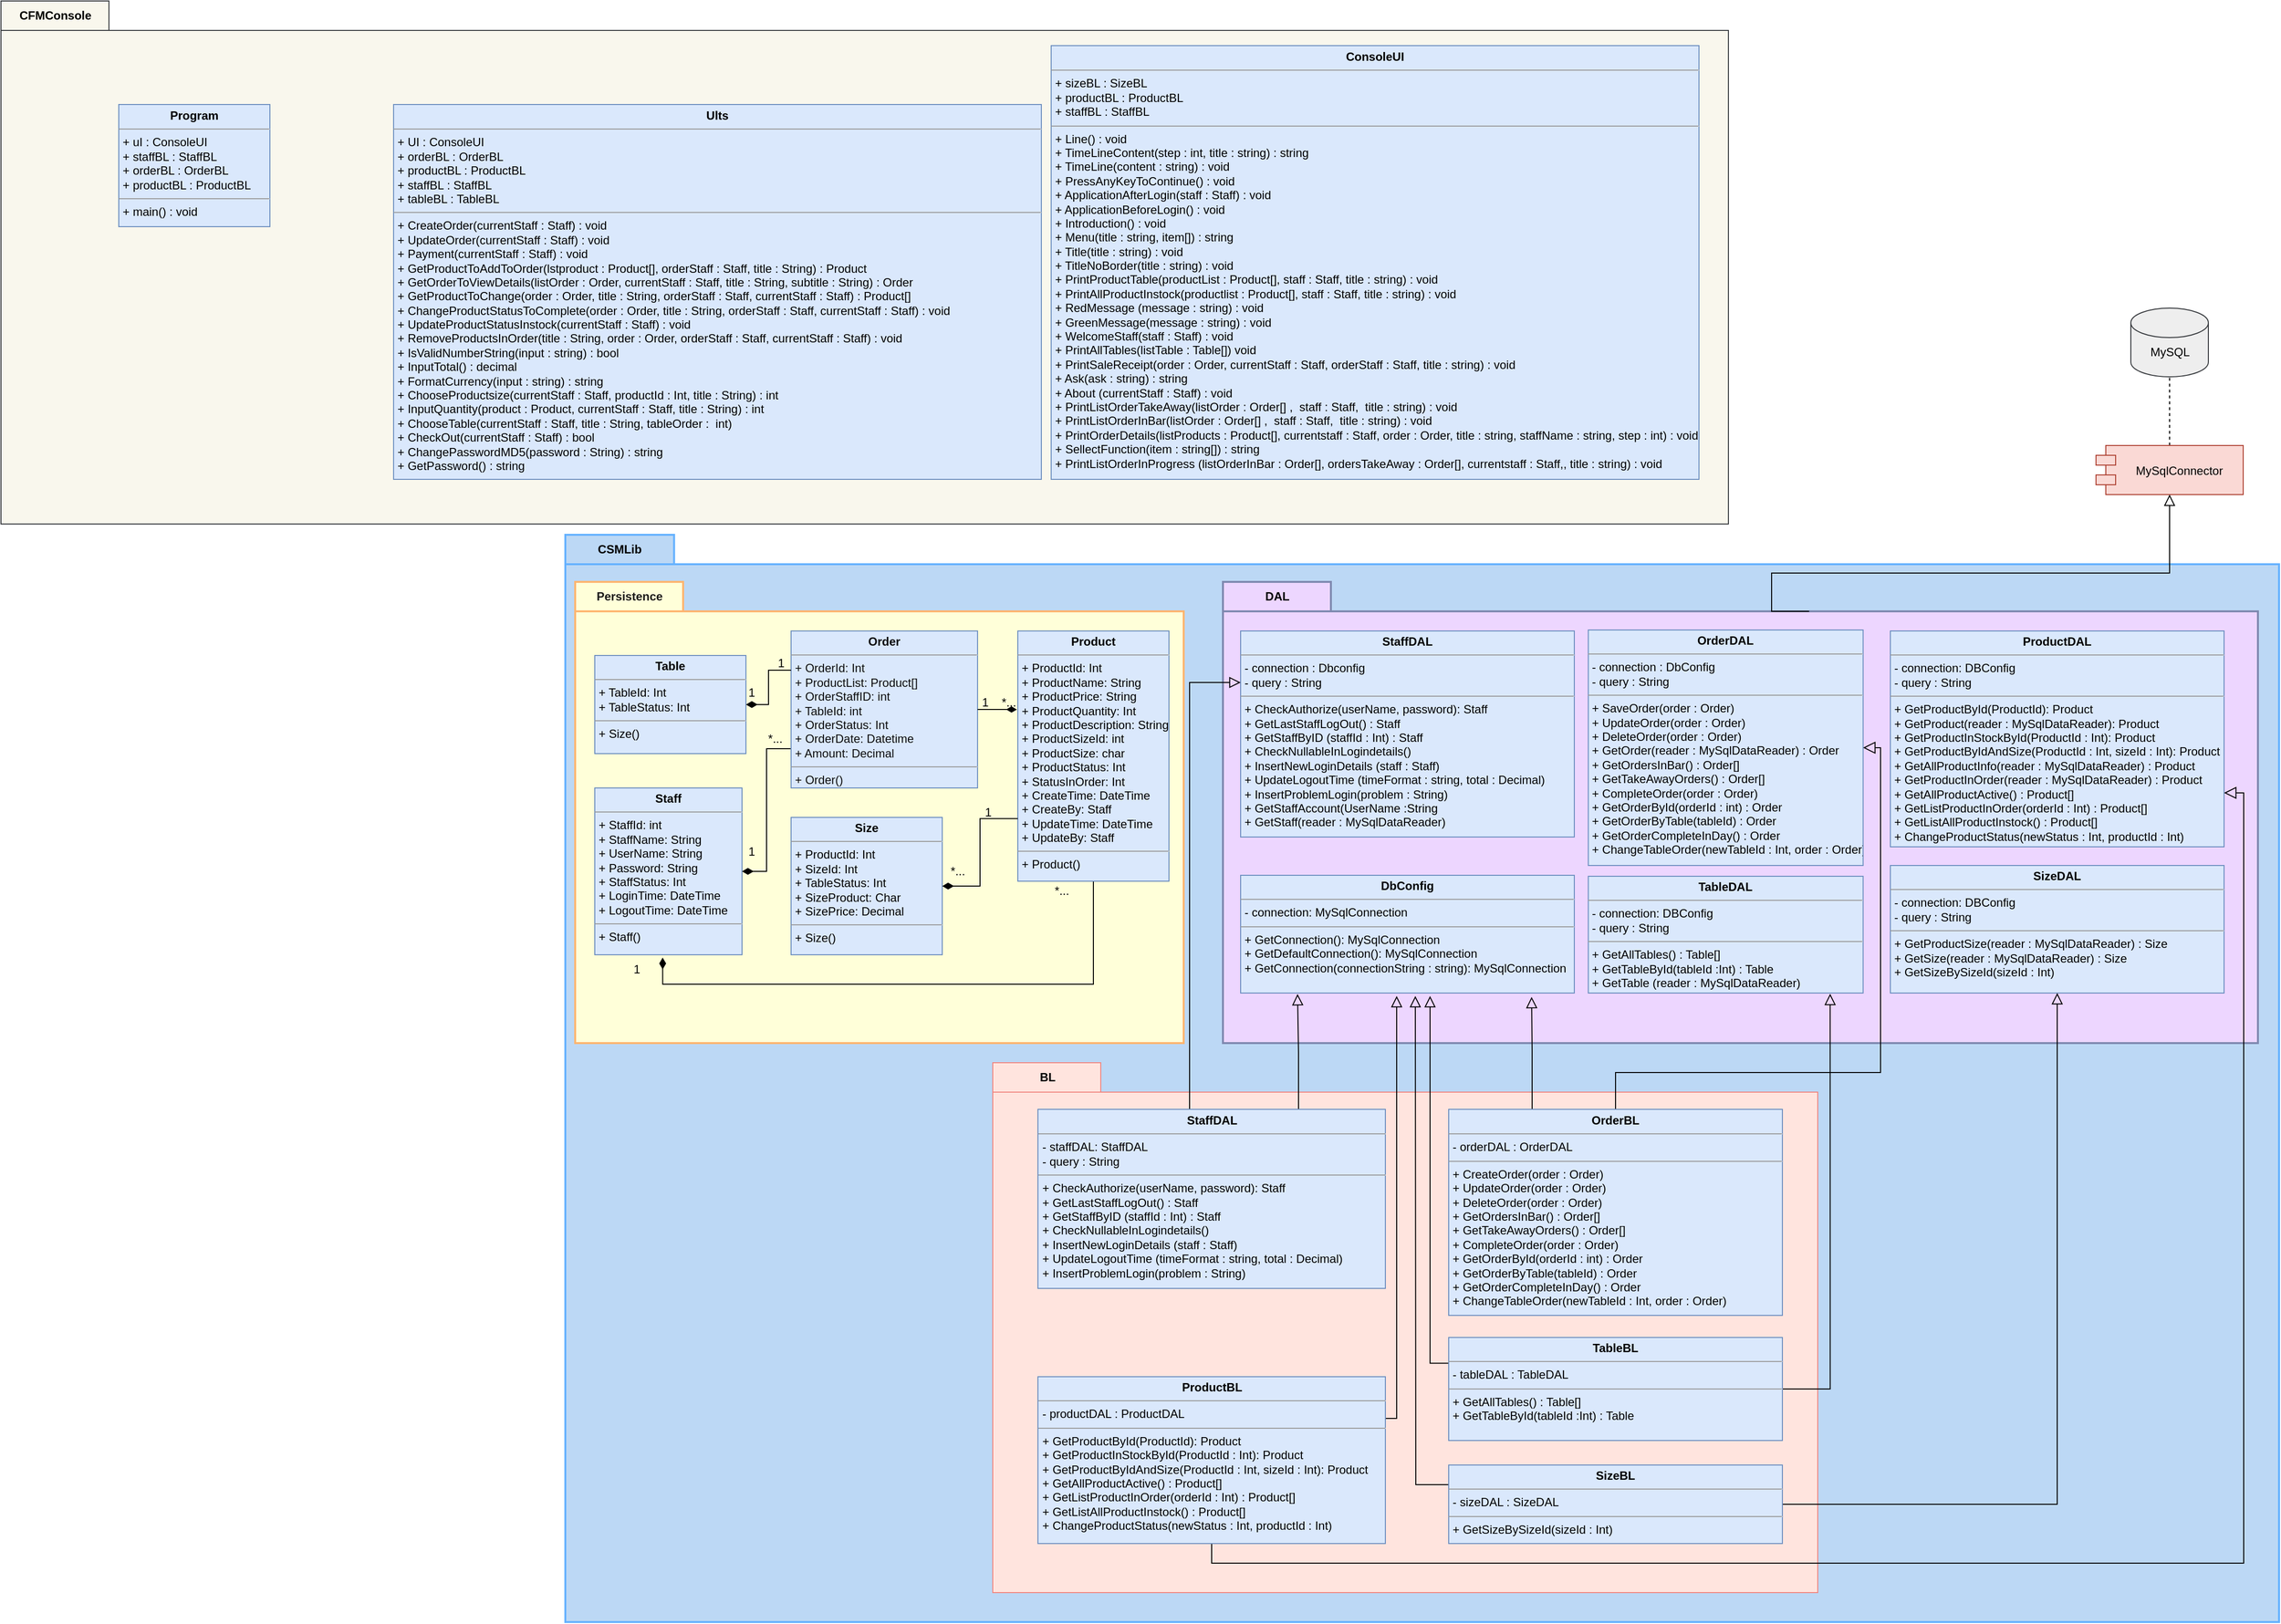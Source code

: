 <mxfile version="21.2.8" type="device">
  <diagram id="ssUUaxzEcrllIjIMbvva" name="Class Diagram">
    <mxGraphModel dx="2836" dy="909" grid="1" gridSize="10" guides="1" tooltips="1" connect="1" arrows="1" fold="1" page="1" pageScale="1" pageWidth="1169" pageHeight="827" math="0" shadow="0">
      <root>
        <mxCell id="0" />
        <mxCell id="1" parent="0" />
        <mxCell id="egkqMNy7m-KPahkOpKZH-75" style="edgeStyle=none;rounded=0;orthogonalLoop=1;jettySize=auto;html=1;entryX=0.5;entryY=0;entryDx=0;entryDy=0;entryPerimeter=0;dashed=1;endArrow=classic;endFill=1;" parent="1" source="egkqMNy7m-KPahkOpKZH-30" target="egkqMNy7m-KPahkOpKZH-49" edge="1">
          <mxGeometry relative="1" as="geometry" />
        </mxCell>
        <mxCell id="egkqMNy7m-KPahkOpKZH-30" value="MySqlConnector" style="shape=module;align=left;spacingLeft=20;align=center;verticalAlign=middle;fillColor=#fad9d5;strokeColor=#ae4132;fontColor=#000000;" parent="1" vertex="1">
          <mxGeometry x="2144.5" y="1280" width="150" height="50" as="geometry" />
        </mxCell>
        <mxCell id="egkqMNy7m-KPahkOpKZH-52" value="" style="group" parent="1" vertex="1" connectable="0">
          <mxGeometry x="2180" y="1140" width="79" height="70" as="geometry" />
        </mxCell>
        <mxCell id="egkqMNy7m-KPahkOpKZH-49" value="" style="shape=cylinder3;whiteSpace=wrap;html=1;boundedLbl=1;backgroundOutline=1;size=15;fillColor=#eeeeee;strokeColor=#36393d;" parent="egkqMNy7m-KPahkOpKZH-52" vertex="1">
          <mxGeometry width="79" height="70" as="geometry" />
        </mxCell>
        <mxCell id="egkqMNy7m-KPahkOpKZH-51" value="&lt;font color=&quot;#000000&quot;&gt;MySQL&lt;/font&gt;" style="text;html=1;strokeColor=none;fillColor=none;align=center;verticalAlign=middle;whiteSpace=wrap;rounded=0;" parent="egkqMNy7m-KPahkOpKZH-52" vertex="1">
          <mxGeometry x="9.5" y="30" width="60" height="30" as="geometry" />
        </mxCell>
        <mxCell id="Y15KBYualhM6AdpMUvsq-38" value="&lt;font color=&quot;#000000&quot;&gt;CFMConsole&lt;/font&gt;" style="shape=folder;fontStyle=1;tabWidth=110;tabHeight=30;tabPosition=left;html=1;boundedLbl=1;labelInHeader=1;container=1;collapsible=0;recursiveResize=0;fillColor=#f9f7ed;strokeColor=#36393d;" vertex="1" parent="1">
          <mxGeometry x="10" y="827" width="1760" height="533" as="geometry" />
        </mxCell>
        <mxCell id="Y15KBYualhM6AdpMUvsq-42" value="&lt;p style=&quot;margin:0px;margin-top:4px;text-align:center;&quot;&gt;&lt;b&gt;ConsoleUI&lt;/b&gt;&lt;/p&gt;&lt;hr size=&quot;1&quot;&gt;&lt;p style=&quot;margin:0px;margin-left:4px;&quot;&gt;&lt;font color=&quot;#000000&quot;&gt;+ sizeBL : SizeBL&lt;/font&gt;&lt;/p&gt;&lt;p style=&quot;margin:0px;margin-left:4px;&quot;&gt;&lt;font color=&quot;#000000&quot;&gt;+ productBL : ProductBL&lt;/font&gt;&lt;/p&gt;&lt;p style=&quot;margin:0px;margin-left:4px;&quot;&gt;&lt;font color=&quot;#000000&quot;&gt;+ staffBL : StaffBL&lt;/font&gt;&lt;/p&gt;&lt;hr size=&quot;1&quot;&gt;&lt;p style=&quot;margin:0px;margin-left:4px;&quot;&gt;&lt;font color=&quot;#000000&quot;&gt;+ Line() : void&lt;/font&gt;&lt;/p&gt;&lt;p style=&quot;margin:0px;margin-left:4px;&quot;&gt;&lt;font color=&quot;#000000&quot;&gt;+ TimeLineContent(step : int, title : string) : string&lt;/font&gt;&lt;/p&gt;&lt;p style=&quot;margin:0px;margin-left:4px;&quot;&gt;&lt;font color=&quot;#000000&quot;&gt;+ TimeLine(content : string) : void&lt;/font&gt;&lt;/p&gt;&lt;p style=&quot;margin:0px;margin-left:4px;&quot;&gt;&lt;font color=&quot;#000000&quot;&gt;+ PressAnyKeyToContinue() : void&lt;/font&gt;&lt;/p&gt;&lt;p style=&quot;margin:0px;margin-left:4px;&quot;&gt;&lt;font color=&quot;#000000&quot;&gt;+ ApplicationAfterLogin(staff : Staff) : void&lt;/font&gt;&lt;/p&gt;&lt;p style=&quot;margin:0px;margin-left:4px;&quot;&gt;&lt;font color=&quot;#000000&quot;&gt;+ ApplicationBeforeLogin() : void&lt;/font&gt;&lt;/p&gt;&lt;p style=&quot;margin:0px;margin-left:4px;&quot;&gt;&lt;font color=&quot;#000000&quot;&gt;+ Introduction() : void&lt;/font&gt;&lt;/p&gt;&lt;p style=&quot;margin:0px;margin-left:4px;&quot;&gt;&lt;font color=&quot;#000000&quot;&gt;+ Menu(title : string, item[]) : string&lt;/font&gt;&lt;/p&gt;&lt;p style=&quot;margin:0px;margin-left:4px;&quot;&gt;&lt;font color=&quot;#000000&quot;&gt;+ Title(title : string) : void&lt;/font&gt;&lt;/p&gt;&lt;p style=&quot;margin:0px;margin-left:4px;&quot;&gt;&lt;font color=&quot;#000000&quot;&gt;+ TitleNoBorder(title : string) : void&lt;/font&gt;&lt;/p&gt;&lt;p style=&quot;margin:0px;margin-left:4px;&quot;&gt;&lt;font color=&quot;#000000&quot;&gt;+ PrintProductTable(productList : Product[], staff : Staff, title : string) : void&lt;/font&gt;&lt;/p&gt;&lt;p style=&quot;margin:0px;margin-left:4px;&quot;&gt;&lt;font color=&quot;#000000&quot;&gt;+ PrintAllProductInstock(productlist : Product[], staff : Staff, title : string) : void&lt;/font&gt;&lt;/p&gt;&lt;p style=&quot;margin:0px;margin-left:4px;&quot;&gt;&lt;font color=&quot;#000000&quot;&gt;+ RedMessage (message : string) : void&lt;/font&gt;&lt;/p&gt;&lt;p style=&quot;margin:0px;margin-left:4px;&quot;&gt;&lt;font color=&quot;#000000&quot;&gt;+ GreenMessage(message : string) : void&lt;/font&gt;&lt;/p&gt;&lt;p style=&quot;margin:0px;margin-left:4px;&quot;&gt;&lt;font color=&quot;#000000&quot;&gt;+ WelcomeStaff(staff : Staff) : void&lt;/font&gt;&lt;/p&gt;&lt;p style=&quot;margin:0px;margin-left:4px;&quot;&gt;+ PrintAllTables(listTable : Table[]) void&amp;nbsp;&lt;/p&gt;&lt;p style=&quot;margin:0px;margin-left:4px;&quot;&gt;+ PrintSaleReceipt(order : Order, currentStaff : Staff, orderStaff : Staff, title : string) : void&lt;/p&gt;&lt;p style=&quot;margin:0px;margin-left:4px;&quot;&gt;+ Ask(ask : string) : string&lt;/p&gt;&lt;p style=&quot;margin:0px;margin-left:4px;&quot;&gt;+ About (currentStaff : Staff) : void&lt;/p&gt;&lt;p style=&quot;margin:0px;margin-left:4px;&quot;&gt;+ PrintListOrderTakeAway(listOrder : Order[] ,&amp;nbsp; staff : Staff,&amp;nbsp; title : string) : void&lt;/p&gt;&lt;p style=&quot;margin:0px;margin-left:4px;&quot;&gt;+ PrintListOrderInBar(listOrder : Order[] ,&amp;nbsp; staff : Staff,&amp;nbsp; title : string) : void&lt;/p&gt;&lt;p style=&quot;margin:0px;margin-left:4px;&quot;&gt;+ PrintOrderDetails(listProducts : Product[], currentstaff : Staff, order : Order, title : string, staffName : string, step : int) : void&lt;/p&gt;&lt;p style=&quot;margin:0px;margin-left:4px;&quot;&gt;+ SellectFunction(item : string[]) : string&lt;/p&gt;&lt;p style=&quot;margin:0px;margin-left:4px;&quot;&gt;+ PrintListOrderInProgress (listOrderInBar : Order[], ordersTakeAway : Order[], currentstaff : Staff,, title : string) : void&lt;/p&gt;" style="verticalAlign=top;align=left;overflow=fill;fontSize=12;fontFamily=Helvetica;html=1;fillColor=#dae8fc;strokeColor=#6c8ebf;container=0;" vertex="1" parent="Y15KBYualhM6AdpMUvsq-38">
          <mxGeometry x="1070" y="45.5" width="660" height="442" as="geometry" />
        </mxCell>
        <mxCell id="Y15KBYualhM6AdpMUvsq-43" value="&lt;p style=&quot;margin:0px;margin-top:4px;text-align:center;&quot;&gt;&lt;b&gt;Ults&lt;/b&gt;&lt;/p&gt;&lt;hr size=&quot;1&quot;&gt;&lt;p style=&quot;margin:0px;margin-left:4px;&quot;&gt;&lt;font color=&quot;#000000&quot;&gt;+ UI : ConsoleUI&lt;/font&gt;&lt;/p&gt;&lt;p style=&quot;margin:0px;margin-left:4px;&quot;&gt;&lt;font color=&quot;#000000&quot;&gt;+ orderBL : OrderBL&lt;/font&gt;&lt;/p&gt;&lt;p style=&quot;margin:0px;margin-left:4px;&quot;&gt;&lt;font color=&quot;#000000&quot;&gt;+ productBL : ProductBL&lt;/font&gt;&lt;/p&gt;&lt;p style=&quot;margin:0px;margin-left:4px;&quot;&gt;&lt;font color=&quot;#000000&quot;&gt;+ staffBL : StaffBL&lt;/font&gt;&lt;/p&gt;&lt;p style=&quot;margin:0px;margin-left:4px;&quot;&gt;&lt;font color=&quot;#000000&quot;&gt;+ tableBL : TableBL&lt;/font&gt;&lt;/p&gt;&lt;hr size=&quot;1&quot;&gt;&lt;p style=&quot;margin:0px;margin-left:4px;&quot;&gt;+ CreateOrder(currentStaff : Staff) : void&lt;/p&gt;&lt;p style=&quot;margin:0px;margin-left:4px;&quot;&gt;+ UpdateOrder(currentStaff : Staff) : void&lt;/p&gt;&lt;p style=&quot;margin:0px;margin-left:4px;&quot;&gt;+ Payment(currentStaff : Staff) : void&lt;/p&gt;&lt;p style=&quot;margin:0px;margin-left:4px;&quot;&gt;+ GetProductToAddToOrder(lstproduct : Product[], orderStaff : Staff, title : String) : Product&lt;/p&gt;&lt;p style=&quot;margin:0px;margin-left:4px;&quot;&gt;+ GetOrderToViewDetails(listOrder : Order, currentStaff : Staff, title : String, subtitle : String) : Order&lt;/p&gt;&lt;p style=&quot;margin:0px;margin-left:4px;&quot;&gt;+ GetProductToChange(order : Order, title : String, orderStaff : Staff, currentStaff : Staff) : Product[]&lt;/p&gt;&lt;p style=&quot;margin:0px;margin-left:4px;&quot;&gt;+ ChangeProductStatusToComplete(order : Order, title : String, orderStaff : Staff, currentStaff : Staff) : void&lt;/p&gt;&lt;p style=&quot;margin:0px;margin-left:4px;&quot;&gt;+ UpdateProductStatusInstock(currentStaff : Staff) : void&lt;/p&gt;&lt;p style=&quot;margin:0px;margin-left:4px;&quot;&gt;+ RemoveProductsInOrder(title : String, order : Order, orderStaff : Staff, currentStaff : Staff) : void&lt;/p&gt;&lt;p style=&quot;margin:0px;margin-left:4px;&quot;&gt;+ IsValidNumberString(input : string) : bool&lt;/p&gt;&lt;p style=&quot;margin:0px;margin-left:4px;&quot;&gt;+ InputTotal() : decimal&lt;/p&gt;&lt;p style=&quot;margin:0px;margin-left:4px;&quot;&gt;+ FormatCurrency(input : string) : string&lt;/p&gt;&lt;p style=&quot;margin:0px;margin-left:4px;&quot;&gt;+ ChooseProductsize(currentStaff : Staff, productId : Int, title : String) : int&lt;/p&gt;&lt;p style=&quot;margin:0px;margin-left:4px;&quot;&gt;+ InputQuantity(product : Product, currentStaff : Staff, title : String) : int&lt;/p&gt;&lt;p style=&quot;margin:0px;margin-left:4px;&quot;&gt;+ ChooseTable(currentStaff : Staff, title : String, tableOrder :&amp;nbsp; int)&lt;/p&gt;&lt;p style=&quot;margin:0px;margin-left:4px;&quot;&gt;+ CheckOut(currentStaff : Staff) : bool&lt;/p&gt;&lt;p style=&quot;margin:0px;margin-left:4px;&quot;&gt;+ ChangePasswordMD5(password : String) : string&lt;/p&gt;&lt;p style=&quot;margin:0px;margin-left:4px;&quot;&gt;+ GetPassword() : string&lt;/p&gt;&lt;div&gt;&lt;br&gt;&lt;/div&gt;" style="verticalAlign=top;align=left;overflow=fill;fontSize=12;fontFamily=Helvetica;html=1;fillColor=#dae8fc;strokeColor=#6c8ebf;container=0;" vertex="1" parent="Y15KBYualhM6AdpMUvsq-38">
          <mxGeometry x="400" y="105.5" width="660" height="382" as="geometry" />
        </mxCell>
        <mxCell id="Y15KBYualhM6AdpMUvsq-91" value="&lt;p style=&quot;margin:0px;margin-top:4px;text-align:center;&quot;&gt;&lt;b&gt;Program&lt;/b&gt;&lt;/p&gt;&lt;hr size=&quot;1&quot;&gt;&lt;p style=&quot;margin:0px;margin-left:4px;&quot;&gt;&lt;font color=&quot;#000000&quot;&gt;+ uI : ConsoleUI&lt;/font&gt;&lt;/p&gt;&lt;p style=&quot;margin:0px;margin-left:4px;&quot;&gt;&lt;font color=&quot;#000000&quot;&gt;+ staffBL : StaffBL&lt;/font&gt;&lt;/p&gt;&lt;p style=&quot;margin:0px;margin-left:4px;&quot;&gt;&lt;font color=&quot;#000000&quot;&gt;+ orderBL : OrderBL&lt;/font&gt;&lt;/p&gt;&lt;p style=&quot;margin:0px;margin-left:4px;&quot;&gt;&lt;font color=&quot;#000000&quot;&gt;+ productBL : ProductBL&lt;/font&gt;&lt;/p&gt;&lt;hr size=&quot;1&quot;&gt;&lt;p style=&quot;margin:0px;margin-left:4px;&quot;&gt;&lt;font color=&quot;#000000&quot;&gt;+ main() : void&lt;/font&gt;&lt;/p&gt;" style="verticalAlign=top;align=left;overflow=fill;fontSize=12;fontFamily=Helvetica;html=1;fillColor=#dae8fc;strokeColor=#6c8ebf;container=0;" vertex="1" parent="Y15KBYualhM6AdpMUvsq-38">
          <mxGeometry x="120" y="105.5" width="154" height="124.5" as="geometry" />
        </mxCell>
        <mxCell id="Y15KBYualhM6AdpMUvsq-44" value="" style="group" vertex="1" connectable="0" parent="1">
          <mxGeometry x="585" y="1371" width="1746" height="1108" as="geometry" />
        </mxCell>
        <mxCell id="5MIo5IohsxzSEOuP6_mu-1" value="&lt;font color=&quot;#000000&quot;&gt;CSMLib&lt;br&gt;&lt;/font&gt;" style="shape=folder;fontStyle=1;tabWidth=110;tabHeight=30;tabPosition=left;html=1;boundedLbl=1;labelInHeader=1;container=0;collapsible=0;recursiveResize=0;fillColor=#BCD8F5;fontColor=#ffffff;strokeColor=#66B2FF;strokeWidth=2;" parent="Y15KBYualhM6AdpMUvsq-44" vertex="1">
          <mxGeometry width="1746" height="1108" as="geometry" />
        </mxCell>
        <mxCell id="5MIo5IohsxzSEOuP6_mu-2" value="&lt;font color=&quot;#1d1b1b&quot;&gt;Persistence&lt;/font&gt;" style="shape=folder;fontStyle=1;tabWidth=110;tabHeight=30;tabPosition=left;html=1;boundedLbl=1;labelInHeader=1;container=0;collapsible=0;recursiveResize=0;fillColor=#FFFFD9;strokeColor=#FFB570;strokeWidth=2;" parent="Y15KBYualhM6AdpMUvsq-44" vertex="1">
          <mxGeometry x="10" y="48" width="620" height="470" as="geometry" />
        </mxCell>
        <mxCell id="5MIo5IohsxzSEOuP6_mu-8" value="&lt;font color=&quot;#000000&quot;&gt;DAL&lt;/font&gt;" style="shape=folder;fontStyle=1;tabWidth=110;tabHeight=30;tabPosition=left;html=1;boundedLbl=1;labelInHeader=1;container=0;collapsible=0;recursiveResize=0;fillColor=#EDD6FF;strokeColor=#7F89B0;strokeWidth=2;" parent="Y15KBYualhM6AdpMUvsq-44" vertex="1">
          <mxGeometry x="670" y="48" width="1054.5" height="470" as="geometry" />
        </mxCell>
        <mxCell id="5MIo5IohsxzSEOuP6_mu-13" value="&lt;font color=&quot;#000000&quot;&gt;BL&lt;/font&gt;" style="shape=folder;fontStyle=1;tabWidth=110;tabHeight=30;tabPosition=left;html=1;boundedLbl=1;labelInHeader=1;container=0;collapsible=0;recursiveResize=0;fillColor=#FFE4DE;strokeColor=#F0857F;" parent="Y15KBYualhM6AdpMUvsq-44" vertex="1">
          <mxGeometry x="435.5" y="538" width="840.5" height="540" as="geometry" />
        </mxCell>
        <mxCell id="5MIo5IohsxzSEOuP6_mu-3" value="&lt;p style=&quot;margin:0px;margin-top:4px;text-align:center;&quot;&gt;&lt;b&gt;&lt;font color=&quot;#000000&quot;&gt;Staff&lt;/font&gt;&lt;/b&gt;&lt;/p&gt;&lt;hr size=&quot;1&quot;&gt;&lt;p style=&quot;margin:0px;margin-left:4px;&quot;&gt;&lt;font color=&quot;#000000&quot;&gt;+ StaffId: int&lt;/font&gt;&lt;/p&gt;&lt;p style=&quot;margin:0px;margin-left:4px;&quot;&gt;&lt;font color=&quot;#000000&quot;&gt;+ StaffName: String&lt;/font&gt;&lt;/p&gt;&lt;p style=&quot;margin:0px;margin-left:4px;&quot;&gt;&lt;font color=&quot;#000000&quot;&gt;+ UserName: String&lt;/font&gt;&lt;/p&gt;&lt;p style=&quot;margin:0px;margin-left:4px;&quot;&gt;&lt;font color=&quot;#000000&quot;&gt;+ Password: String&lt;/font&gt;&lt;/p&gt;&lt;p style=&quot;margin:0px;margin-left:4px;&quot;&gt;&lt;font color=&quot;#000000&quot;&gt;+ StaffStatus: Int&lt;/font&gt;&lt;/p&gt;&lt;p style=&quot;margin:0px;margin-left:4px;&quot;&gt;&lt;font color=&quot;#000000&quot;&gt;+ LoginTime: DateTime&lt;/font&gt;&lt;/p&gt;&lt;p style=&quot;margin:0px;margin-left:4px;&quot;&gt;&lt;font color=&quot;#000000&quot;&gt;+ LogoutTime: DateTime&lt;/font&gt;&lt;/p&gt;&lt;hr size=&quot;1&quot;&gt;&lt;p style=&quot;margin:0px;margin-left:4px;&quot;&gt;&lt;font color=&quot;#000000&quot;&gt;+ Staff()&lt;/font&gt;&lt;/p&gt;" style="verticalAlign=top;align=left;overflow=fill;fontSize=12;fontFamily=Helvetica;html=1;fillColor=#dae8fc;strokeColor=#6c8ebf;container=0;" parent="Y15KBYualhM6AdpMUvsq-44" vertex="1">
          <mxGeometry x="30" y="258" width="150" height="170" as="geometry" />
        </mxCell>
        <mxCell id="Y15KBYualhM6AdpMUvsq-1" style="edgeStyle=orthogonalEdgeStyle;rounded=0;orthogonalLoop=1;jettySize=auto;html=1;exitX=0.5;exitY=1;exitDx=0;exitDy=0;entryX=0.461;entryY=1.017;entryDx=0;entryDy=0;entryPerimeter=0;endArrow=diamondThin;endFill=1;endSize=9;" edge="1" parent="Y15KBYualhM6AdpMUvsq-44" source="5MIo5IohsxzSEOuP6_mu-4" target="5MIo5IohsxzSEOuP6_mu-3">
          <mxGeometry relative="1" as="geometry">
            <Array as="points">
              <mxPoint x="520" y="458" />
              <mxPoint x="62" y="458" />
            </Array>
          </mxGeometry>
        </mxCell>
        <mxCell id="5MIo5IohsxzSEOuP6_mu-4" value="&lt;p style=&quot;margin:0px;margin-top:4px;text-align:center;&quot;&gt;&lt;b&gt;&lt;font color=&quot;#000000&quot;&gt;Product&lt;/font&gt;&lt;/b&gt;&lt;/p&gt;&lt;hr size=&quot;1&quot;&gt;&lt;p style=&quot;margin:0px;margin-left:4px;&quot;&gt;&lt;font color=&quot;#000000&quot;&gt;+ ProductId: Int&lt;/font&gt;&lt;/p&gt;&lt;p style=&quot;margin:0px;margin-left:4px;&quot;&gt;&lt;font color=&quot;#000000&quot;&gt;+ ProductName: String&lt;/font&gt;&lt;/p&gt;&lt;p style=&quot;margin:0px;margin-left:4px;&quot;&gt;&lt;font color=&quot;#000000&quot;&gt;+ ProductPrice: String&lt;/font&gt;&lt;/p&gt;&lt;p style=&quot;margin:0px;margin-left:4px;&quot;&gt;&lt;font color=&quot;#000000&quot;&gt;+ ProductQuantity: Int&lt;/font&gt;&lt;/p&gt;&lt;p style=&quot;margin:0px;margin-left:4px;&quot;&gt;&lt;font color=&quot;#000000&quot;&gt;+ ProductDescription: String&lt;/font&gt;&lt;/p&gt;&lt;p style=&quot;margin:0px;margin-left:4px;&quot;&gt;&lt;font color=&quot;#000000&quot;&gt;+ ProductSizeId: int&lt;/font&gt;&lt;/p&gt;&lt;p style=&quot;margin:0px;margin-left:4px;&quot;&gt;&lt;font color=&quot;#000000&quot;&gt;+ ProductSize: char&lt;/font&gt;&lt;/p&gt;&lt;p style=&quot;margin:0px;margin-left:4px;&quot;&gt;&lt;font color=&quot;#000000&quot;&gt;+ ProductStatus: Int&lt;/font&gt;&lt;/p&gt;&lt;p style=&quot;margin:0px;margin-left:4px;&quot;&gt;&lt;font color=&quot;#000000&quot;&gt;+ StatusInOrder: Int&lt;/font&gt;&lt;/p&gt;&lt;p style=&quot;margin:0px;margin-left:4px;&quot;&gt;&lt;font color=&quot;#000000&quot;&gt;+ CreateTime: DateTime&lt;/font&gt;&lt;/p&gt;&lt;p style=&quot;margin:0px;margin-left:4px;&quot;&gt;&lt;font color=&quot;#000000&quot;&gt;+ CreateBy: Staff&lt;/font&gt;&lt;/p&gt;&lt;p style=&quot;margin:0px;margin-left:4px;&quot;&gt;&lt;font color=&quot;#000000&quot;&gt;+ UpdateTime: DateTime&lt;/font&gt;&lt;/p&gt;&lt;p style=&quot;margin:0px;margin-left:4px;&quot;&gt;+ UpdateBy: Staff&lt;/p&gt;&lt;hr size=&quot;1&quot;&gt;&lt;p style=&quot;margin:0px;margin-left:4px;&quot;&gt;&lt;font color=&quot;#000000&quot;&gt;+ Product()&amp;nbsp;&lt;/font&gt;&lt;/p&gt;" style="verticalAlign=top;align=left;overflow=fill;fontSize=12;fontFamily=Helvetica;html=1;fillColor=#dae8fc;strokeColor=#6c8ebf;container=0;" parent="Y15KBYualhM6AdpMUvsq-44" vertex="1">
          <mxGeometry x="461" y="98" width="154" height="255" as="geometry" />
        </mxCell>
        <mxCell id="5MIo5IohsxzSEOuP6_mu-20" style="rounded=0;orthogonalLoop=1;jettySize=auto;html=1;exitX=0;exitY=0.75;exitDx=0;exitDy=0;entryX=1;entryY=0.5;entryDx=0;entryDy=0;endArrow=diamondThin;endFill=1;edgeStyle=orthogonalEdgeStyle;endSize=9;" parent="Y15KBYualhM6AdpMUvsq-44" source="5MIo5IohsxzSEOuP6_mu-5" target="5MIo5IohsxzSEOuP6_mu-3" edge="1">
          <mxGeometry relative="1" as="geometry" />
        </mxCell>
        <mxCell id="5MIo5IohsxzSEOuP6_mu-5" value="&lt;p style=&quot;margin:0px;margin-top:4px;text-align:center;&quot;&gt;&lt;b&gt;&lt;font color=&quot;#0d0d0d&quot;&gt;Order&lt;/font&gt;&lt;/b&gt;&lt;/p&gt;&lt;hr size=&quot;1&quot;&gt;&lt;p style=&quot;margin:0px;margin-left:4px;&quot;&gt;&lt;font color=&quot;#0d0d0d&quot;&gt;+ OrderId: Int&amp;nbsp;&lt;/font&gt;&lt;/p&gt;&lt;p style=&quot;margin:0px;margin-left:4px;&quot;&gt;&lt;font color=&quot;#0d0d0d&quot;&gt;+ ProductList: Product[]&lt;/font&gt;&lt;/p&gt;&lt;p style=&quot;margin:0px;margin-left:4px;&quot;&gt;&lt;font color=&quot;#0d0d0d&quot;&gt;+ OrderStaffID: int&lt;/font&gt;&lt;/p&gt;&lt;p style=&quot;margin:0px;margin-left:4px;&quot;&gt;&lt;font color=&quot;#0d0d0d&quot;&gt;+ TableId: int&lt;/font&gt;&lt;/p&gt;&lt;p style=&quot;margin:0px;margin-left:4px;&quot;&gt;&lt;font color=&quot;#0d0d0d&quot;&gt;+ OrderStatus: Int&lt;/font&gt;&lt;/p&gt;&lt;p style=&quot;margin:0px;margin-left:4px;&quot;&gt;&lt;font color=&quot;#0d0d0d&quot;&gt;+ OrderDate: Datetime&lt;/font&gt;&lt;/p&gt;&lt;p style=&quot;margin:0px;margin-left:4px;&quot;&gt;&lt;font color=&quot;#0d0d0d&quot;&gt;+ Amount: Decimal&lt;/font&gt;&lt;/p&gt;&lt;hr size=&quot;1&quot;&gt;&lt;p style=&quot;margin:0px;margin-left:4px;&quot;&gt;&lt;span style=&quot;background-color: initial;&quot;&gt;&lt;font color=&quot;#0d0d0d&quot;&gt;+ Order()&lt;/font&gt;&lt;/span&gt;&lt;br&gt;&lt;/p&gt;" style="verticalAlign=top;align=left;overflow=fill;fontSize=12;fontFamily=Helvetica;html=1;fillColor=#dae8fc;strokeColor=#6c8ebf;container=0;" parent="Y15KBYualhM6AdpMUvsq-44" vertex="1">
          <mxGeometry x="230" y="98" width="190" height="160" as="geometry" />
        </mxCell>
        <mxCell id="5MIo5IohsxzSEOuP6_mu-6" value="" style="endArrow=none;startArrow=diamondThin;endFill=0;startFill=1;html=1;verticalAlign=bottom;labelBackgroundColor=none;strokeWidth=1;startSize=8;endSize=9;rounded=0;entryX=1;entryY=0.5;entryDx=0;entryDy=0;exitX=-0.006;exitY=0.314;exitDx=0;exitDy=0;strokeColor=#000000;exitPerimeter=0;" parent="Y15KBYualhM6AdpMUvsq-44" source="5MIo5IohsxzSEOuP6_mu-4" target="5MIo5IohsxzSEOuP6_mu-5" edge="1">
          <mxGeometry width="160" relative="1" as="geometry">
            <mxPoint x="-103" y="368" as="sourcePoint" />
            <mxPoint x="57" y="368" as="targetPoint" />
          </mxGeometry>
        </mxCell>
        <mxCell id="5MIo5IohsxzSEOuP6_mu-9" value="&lt;p style=&quot;margin:0px;margin-top:4px;text-align:center;&quot;&gt;&lt;b&gt;DbConfig&lt;/b&gt;&lt;/p&gt;&lt;hr size=&quot;1&quot;&gt;&lt;p style=&quot;margin:0px;margin-left:4px;&quot;&gt;&lt;font color=&quot;#000000&quot;&gt;- connection: MySqlConnection&lt;/font&gt;&lt;/p&gt;&lt;hr size=&quot;1&quot;&gt;&lt;p style=&quot;margin:0px;margin-left:4px;&quot;&gt;&lt;font color=&quot;#000000&quot;&gt;+ GetConnection(): MySqlConnection&lt;/font&gt;&lt;/p&gt;&lt;p style=&quot;border-color: var(--border-color); margin: 0px 0px 0px 4px;&quot;&gt;&lt;font style=&quot;border-color: var(--border-color);&quot; color=&quot;#000000&quot;&gt;+ GetDefaultConnection(): MySqlConnection&lt;/font&gt;&lt;/p&gt;&lt;p style=&quot;margin:0px;margin-left:4px;&quot;&gt;&lt;font color=&quot;#000000&quot;&gt;+ GetConnection(connectionString : string): MySqlConnection&lt;/font&gt;&lt;/p&gt;" style="verticalAlign=top;align=left;overflow=fill;fontSize=12;fontFamily=Helvetica;html=1;fillColor=#dae8fc;strokeColor=#6c8ebf;container=0;" parent="Y15KBYualhM6AdpMUvsq-44" vertex="1">
          <mxGeometry x="688" y="347" width="340" height="120" as="geometry" />
        </mxCell>
        <mxCell id="5MIo5IohsxzSEOuP6_mu-10" value="&lt;p style=&quot;margin:0px;margin-top:4px;text-align:center;&quot;&gt;&lt;b&gt;SizeDAL&lt;/b&gt;&lt;/p&gt;&lt;hr size=&quot;1&quot;&gt;&lt;p style=&quot;margin:0px;margin-left:4px;&quot;&gt;&lt;font color=&quot;#000000&quot;&gt;- connection: DBConfig&lt;br&gt;&lt;/font&gt;&lt;/p&gt;&lt;p style=&quot;margin:0px;margin-left:4px;&quot;&gt;&lt;font color=&quot;#000000&quot;&gt;- query : String&lt;/font&gt;&lt;/p&gt;&lt;hr size=&quot;1&quot;&gt;&lt;p style=&quot;margin:0px;margin-left:4px;&quot;&gt;&lt;font color=&quot;#000000&quot;&gt;+&amp;nbsp;&lt;/font&gt;GetProductSize(reader : MySqlDataReader) : Size&lt;/p&gt;&lt;p style=&quot;margin:0px;margin-left:4px;&quot;&gt;+&amp;nbsp;GetSize(reader : MySqlDataReader) : Size&lt;/p&gt;&lt;p style=&quot;margin:0px;margin-left:4px;&quot;&gt;+ GetSizeBySizeId(sizeId : Int)&lt;/p&gt;" style="verticalAlign=top;align=left;overflow=fill;fontSize=12;fontFamily=Helvetica;html=1;fillColor=#dae8fc;strokeColor=#6c8ebf;container=0;" parent="Y15KBYualhM6AdpMUvsq-44" vertex="1">
          <mxGeometry x="1350" y="337" width="340" height="130" as="geometry" />
        </mxCell>
        <mxCell id="5MIo5IohsxzSEOuP6_mu-11" value="&lt;p style=&quot;margin:0px;margin-top:4px;text-align:center;&quot;&gt;&lt;b&gt;OrderDAL&lt;/b&gt;&lt;/p&gt;&lt;hr size=&quot;1&quot;&gt;&lt;p style=&quot;margin:0px;margin-left:4px;&quot;&gt;&lt;font color=&quot;#000000&quot;&gt;- connection : DbConfig&lt;/font&gt;&lt;/p&gt;&lt;p style=&quot;margin:0px;margin-left:4px;&quot;&gt;- query : String&lt;font color=&quot;#000000&quot;&gt;&lt;br&gt;&lt;/font&gt;&lt;/p&gt;&lt;hr size=&quot;1&quot;&gt;&lt;p style=&quot;margin:0px;margin-left:4px;&quot;&gt;&lt;font color=&quot;#000000&quot;&gt;+ SaveOrder(order : Order)&lt;/font&gt;&lt;/p&gt;&lt;p style=&quot;margin:0px;margin-left:4px;&quot;&gt;&lt;font color=&quot;#000000&quot;&gt;+ UpdateOrder(order : Order)&lt;/font&gt;&lt;/p&gt;&lt;p style=&quot;margin:0px;margin-left:4px;&quot;&gt;&lt;font color=&quot;#000000&quot;&gt;+ DeleteOrder(order : Order)&lt;/font&gt;&lt;/p&gt;&lt;p style=&quot;margin:0px;margin-left:4px;&quot;&gt;&lt;font color=&quot;#000000&quot;&gt;+ GetOrder(reader : MySqlDataReader) : Order&lt;/font&gt;&lt;/p&gt;&lt;p style=&quot;margin:0px;margin-left:4px;&quot;&gt;&lt;font color=&quot;#000000&quot;&gt;+ GetOrdersInBar() : Order[]&lt;/font&gt;&lt;/p&gt;&lt;p style=&quot;margin:0px;margin-left:4px;&quot;&gt;&lt;font color=&quot;#000000&quot;&gt;+&amp;nbsp;&lt;/font&gt;GetTakeAwayOrders() : Order[]&lt;/p&gt;&lt;p style=&quot;margin:0px;margin-left:4px;&quot;&gt;+&amp;nbsp;CompleteOrder(order : Order)&lt;/p&gt;&lt;p style=&quot;margin:0px;margin-left:4px;&quot;&gt;+&amp;nbsp;GetOrderById(orderId : int) : Order&lt;/p&gt;&lt;p style=&quot;margin:0px;margin-left:4px;&quot;&gt;+ GetOrderByTable(tableId) : Order&lt;/p&gt;&lt;p style=&quot;margin:0px;margin-left:4px;&quot;&gt;+ GetOrderCompleteInDay() : Order&lt;/p&gt;&lt;p style=&quot;margin:0px;margin-left:4px;&quot;&gt;+ ChangeTableOrder(newTableId : Int, order : Order)&lt;/p&gt;" style="verticalAlign=top;align=left;overflow=fill;fontSize=12;fontFamily=Helvetica;html=1;fillColor=#dae8fc;strokeColor=#6c8ebf;container=0;" parent="Y15KBYualhM6AdpMUvsq-44" vertex="1">
          <mxGeometry x="1042.25" y="97" width="280" height="240" as="geometry" />
        </mxCell>
        <mxCell id="5MIo5IohsxzSEOuP6_mu-12" value="&lt;p style=&quot;margin:0px;margin-top:4px;text-align:center;&quot;&gt;&lt;b&gt;&lt;font color=&quot;#000000&quot;&gt;ProductDAL&lt;/font&gt;&lt;/b&gt;&lt;/p&gt;&lt;hr size=&quot;1&quot;&gt;&lt;p style=&quot;margin:0px;margin-left:4px;&quot;&gt;&lt;span style=&quot;background-color: initial;&quot;&gt;- connection: DBConfig&lt;/span&gt;&lt;br&gt;&lt;/p&gt;&lt;p style=&quot;margin:0px;margin-left:4px;&quot;&gt;&lt;font color=&quot;#000000&quot;&gt;- query : String&lt;/font&gt;&lt;/p&gt;&lt;hr size=&quot;1&quot;&gt;&lt;p style=&quot;margin:0px;margin-left:4px;&quot;&gt;&lt;span style=&quot;background-color: initial;&quot;&gt;+ GetProductById(ProductId): Product&lt;/span&gt;&lt;br&gt;&lt;/p&gt;&lt;p style=&quot;margin:0px;margin-left:4px;&quot;&gt;&lt;font color=&quot;#000000&quot;&gt;+ GetProduct(reader : MySqlDataReader): Product&lt;/font&gt;&lt;/p&gt;&lt;p style=&quot;border-color: var(--border-color); margin: 0px 0px 0px 4px;&quot;&gt;+ GetProductInStockById(ProductId : Int): Product&lt;br style=&quot;border-color: var(--border-color);&quot;&gt;&lt;/p&gt;&lt;p style=&quot;border-color: var(--border-color); margin: 0px 0px 0px 4px;&quot;&gt;+ GetProductByIdAndSize(ProductId : Int, sizeId : Int): Product&lt;br style=&quot;border-color: var(--border-color);&quot;&gt;&lt;/p&gt;&lt;p style=&quot;border-color: var(--border-color); margin: 0px 0px 0px 4px;&quot;&gt;+ GetAllProductInfo(reader : MySqlDataReader) : Product&lt;/p&gt;&lt;p style=&quot;border-color: var(--border-color); margin: 0px 0px 0px 4px;&quot;&gt;+ GetProductInOrder(reader : MySqlDataReader) : Product&lt;/p&gt;&lt;p style=&quot;border-color: var(--border-color); margin: 0px 0px 0px 4px;&quot;&gt;+ GetAllProductActive() : Product[]&lt;/p&gt;&lt;p style=&quot;border-color: var(--border-color); margin: 0px 0px 0px 4px;&quot;&gt;+ GetListProductInOrder(orderId : Int) : Product[]&lt;/p&gt;&lt;p style=&quot;border-color: var(--border-color); margin: 0px 0px 0px 4px;&quot;&gt;+&amp;nbsp;GetListAllProductInstock() : Product[]&lt;/p&gt;&lt;p style=&quot;border-color: var(--border-color); margin: 0px 0px 0px 4px;&quot;&gt;+&amp;nbsp;ChangeProductStatus(newStatus : Int, productId : Int)&lt;/p&gt;&lt;div&gt;&lt;span style=&quot;border-color: var(--border-color); background-color: initial;&quot;&gt;&lt;br&gt;&lt;/span&gt;&lt;/div&gt;&lt;div&gt;&lt;span style=&quot;border-color: var(--border-color); background-color: initial;&quot;&gt;&lt;br&gt;&lt;/span&gt;&lt;/div&gt;" style="verticalAlign=top;align=left;overflow=fill;fontSize=12;fontFamily=Helvetica;html=1;fillColor=#dae8fc;strokeColor=#6c8ebf;container=0;" parent="Y15KBYualhM6AdpMUvsq-44" vertex="1">
          <mxGeometry x="1350" y="98" width="340" height="220" as="geometry" />
        </mxCell>
        <mxCell id="5MIo5IohsxzSEOuP6_mu-14" value="&lt;p style=&quot;margin:0px;margin-top:4px;text-align:center;&quot;&gt;&lt;b&gt;&lt;font color=&quot;#000000&quot;&gt;StaffDAL&lt;/font&gt;&lt;/b&gt;&lt;/p&gt;&lt;hr size=&quot;1&quot;&gt;&lt;p style=&quot;margin:0px;margin-left:4px;&quot;&gt;&lt;font color=&quot;#000000&quot;&gt;- connection : Dbconfig&lt;/font&gt;&lt;/p&gt;&lt;p style=&quot;margin:0px;margin-left:4px;&quot;&gt;- query : String&lt;font color=&quot;#000000&quot;&gt;&lt;br&gt;&lt;/font&gt;&lt;/p&gt;&lt;hr size=&quot;1&quot;&gt;&lt;p style=&quot;margin:0px;margin-left:4px;&quot;&gt;&lt;font color=&quot;#000000&quot;&gt;+ CheckAuthorize(userName, password): Staff&lt;/font&gt;&lt;/p&gt;&lt;p style=&quot;margin:0px;margin-left:4px;&quot;&gt;&lt;font color=&quot;#000000&quot;&gt;+ GetLastStaffLogOut() : Staff&lt;/font&gt;&lt;/p&gt;&lt;p style=&quot;margin:0px;margin-left:4px;&quot;&gt;+&amp;nbsp;GetStaffByID (staffId : Int) : Staff&lt;/p&gt;&lt;p style=&quot;margin:0px;margin-left:4px;&quot;&gt;+&amp;nbsp;CheckNullableInLogindetails()&lt;/p&gt;&lt;p style=&quot;margin:0px;margin-left:4px;&quot;&gt;+&amp;nbsp;InsertNewLoginDetails (staff : Staff)&lt;/p&gt;&lt;p style=&quot;margin:0px;margin-left:4px;&quot;&gt;+&amp;nbsp;UpdateLogoutTime (timeFormat : string, total : Decimal)&lt;/p&gt;&lt;p style=&quot;margin:0px;margin-left:4px;&quot;&gt;+ InsertProblemLogin(problem : String)&lt;/p&gt;&lt;p style=&quot;margin:0px;margin-left:4px;&quot;&gt;+ GetStaffAccount(UserName :String&lt;/p&gt;&lt;p style=&quot;margin:0px;margin-left:4px;&quot;&gt;+ GetStaff(reader : MySqlDataReader)&lt;/p&gt;" style="verticalAlign=top;align=left;overflow=fill;fontSize=12;fontFamily=Helvetica;html=1;fillColor=#dae8fc;strokeColor=#6c8ebf;container=0;" parent="Y15KBYualhM6AdpMUvsq-44" vertex="1">
          <mxGeometry x="688" y="98" width="340" height="210" as="geometry" />
        </mxCell>
        <mxCell id="5MIo5IohsxzSEOuP6_mu-15" value="&lt;p style=&quot;margin:0px;margin-top:4px;text-align:center;&quot;&gt;&lt;b&gt;TableDAL&lt;/b&gt;&lt;/p&gt;&lt;hr size=&quot;1&quot;&gt;&lt;p style=&quot;border-color: var(--border-color); margin: 0px 0px 0px 4px;&quot;&gt;&lt;font style=&quot;border-color: var(--border-color);&quot; color=&quot;#000000&quot;&gt;- connection: DBConfig&lt;br style=&quot;border-color: var(--border-color);&quot;&gt;&lt;/font&gt;&lt;/p&gt;&lt;p style=&quot;border-color: var(--border-color); margin: 0px 0px 0px 4px;&quot;&gt;&lt;font style=&quot;border-color: var(--border-color);&quot; color=&quot;#000000&quot;&gt;- query : String&lt;/font&gt;&lt;/p&gt;&lt;hr size=&quot;1&quot;&gt;&lt;p style=&quot;margin:0px;margin-left:4px;&quot;&gt;&lt;font color=&quot;#000000&quot;&gt;+&amp;nbsp;&lt;/font&gt;GetAllTables() : Table[]&lt;/p&gt;&lt;p style=&quot;margin:0px;margin-left:4px;&quot;&gt;+ GetTableById(tableId :Int) : Table&lt;/p&gt;&lt;p style=&quot;margin:0px;margin-left:4px;&quot;&gt;+ GetTable (reader : MySqlDataReader)&lt;/p&gt;" style="verticalAlign=top;align=left;overflow=fill;fontSize=12;fontFamily=Helvetica;html=1;fillColor=#dae8fc;strokeColor=#6c8ebf;container=0;" parent="Y15KBYualhM6AdpMUvsq-44" vertex="1">
          <mxGeometry x="1042.25" y="348" width="280" height="119" as="geometry" />
        </mxCell>
        <mxCell id="5MIo5IohsxzSEOuP6_mu-17" value="&lt;p style=&quot;margin:0px;margin-top:4px;text-align:center;&quot;&gt;&lt;b&gt;Table&lt;/b&gt;&lt;/p&gt;&lt;hr size=&quot;1&quot;&gt;&lt;p style=&quot;margin:0px;margin-left:4px;&quot;&gt;&lt;font color=&quot;#000000&quot;&gt;+ TableId: Int&lt;/font&gt;&lt;/p&gt;&lt;p style=&quot;margin:0px;margin-left:4px;&quot;&gt;&lt;font color=&quot;#000000&quot;&gt;+ TableStatus: Int&lt;/font&gt;&lt;/p&gt;&lt;hr size=&quot;1&quot;&gt;&lt;p style=&quot;margin:0px;margin-left:4px;&quot;&gt;&lt;font color=&quot;#000000&quot;&gt;+ Size()&amp;nbsp;&lt;/font&gt;&lt;/p&gt;" style="verticalAlign=top;align=left;overflow=fill;fontSize=12;fontFamily=Helvetica;html=1;fillColor=#dae8fc;strokeColor=#6c8ebf;container=0;" parent="Y15KBYualhM6AdpMUvsq-44" vertex="1">
          <mxGeometry x="30" y="123" width="154" height="100" as="geometry" />
        </mxCell>
        <mxCell id="5MIo5IohsxzSEOuP6_mu-19" style="rounded=0;orthogonalLoop=1;jettySize=auto;html=1;exitX=0;exitY=0.25;exitDx=0;exitDy=0;entryX=1;entryY=0.5;entryDx=0;entryDy=0;endArrow=diamondThin;endFill=1;edgeStyle=orthogonalEdgeStyle;strokeWidth=1;endSize=9;" parent="Y15KBYualhM6AdpMUvsq-44" source="5MIo5IohsxzSEOuP6_mu-5" target="5MIo5IohsxzSEOuP6_mu-17" edge="1">
          <mxGeometry relative="1" as="geometry" />
        </mxCell>
        <mxCell id="5MIo5IohsxzSEOuP6_mu-18" value="&lt;p style=&quot;margin:0px;margin-top:4px;text-align:center;&quot;&gt;&lt;b&gt;Size&lt;/b&gt;&lt;/p&gt;&lt;hr size=&quot;1&quot;&gt;&lt;p style=&quot;margin:0px;margin-left:4px;&quot;&gt;&lt;font color=&quot;#000000&quot;&gt;+ ProductId: Int&lt;/font&gt;&lt;/p&gt;&lt;p style=&quot;margin:0px;margin-left:4px;&quot;&gt;&lt;font color=&quot;#000000&quot;&gt;+ SizeId: Int&lt;/font&gt;&lt;/p&gt;&lt;p style=&quot;margin:0px;margin-left:4px;&quot;&gt;&lt;font color=&quot;#000000&quot;&gt;+ TableStatus: Int&lt;/font&gt;&lt;/p&gt;&lt;p style=&quot;margin:0px;margin-left:4px;&quot;&gt;&lt;font color=&quot;#000000&quot;&gt;+ SizeProduct: Char&lt;/font&gt;&lt;/p&gt;&lt;p style=&quot;margin:0px;margin-left:4px;&quot;&gt;+ SizePrice: Decimal&lt;/p&gt;&lt;hr size=&quot;1&quot;&gt;&lt;p style=&quot;margin:0px;margin-left:4px;&quot;&gt;&lt;font color=&quot;#000000&quot;&gt;+ Size()&amp;nbsp;&lt;/font&gt;&lt;/p&gt;" style="verticalAlign=top;align=left;overflow=fill;fontSize=12;fontFamily=Helvetica;html=1;fillColor=#dae8fc;strokeColor=#6c8ebf;container=0;" parent="Y15KBYualhM6AdpMUvsq-44" vertex="1">
          <mxGeometry x="230" y="288" width="154" height="140" as="geometry" />
        </mxCell>
        <mxCell id="Y15KBYualhM6AdpMUvsq-2" value="1" style="text;html=1;strokeColor=none;fillColor=none;align=center;verticalAlign=middle;whiteSpace=wrap;rounded=0;" vertex="1" parent="Y15KBYualhM6AdpMUvsq-44">
          <mxGeometry x="398" y="156" width="60" height="30" as="geometry" />
        </mxCell>
        <mxCell id="Y15KBYualhM6AdpMUvsq-3" value="*..." style="text;html=1;strokeColor=none;fillColor=none;align=center;verticalAlign=middle;whiteSpace=wrap;rounded=0;" vertex="1" parent="Y15KBYualhM6AdpMUvsq-44">
          <mxGeometry x="421.5" y="156" width="60" height="30" as="geometry" />
        </mxCell>
        <mxCell id="Y15KBYualhM6AdpMUvsq-4" value="1" style="text;html=1;strokeColor=none;fillColor=none;align=center;verticalAlign=middle;whiteSpace=wrap;rounded=0;" vertex="1" parent="Y15KBYualhM6AdpMUvsq-44">
          <mxGeometry x="401" y="268" width="60" height="30" as="geometry" />
        </mxCell>
        <mxCell id="Y15KBYualhM6AdpMUvsq-5" value="*..." style="text;html=1;strokeColor=none;fillColor=none;align=center;verticalAlign=middle;whiteSpace=wrap;rounded=0;" vertex="1" parent="Y15KBYualhM6AdpMUvsq-44">
          <mxGeometry x="370" y="328" width="60" height="30" as="geometry" />
        </mxCell>
        <mxCell id="Y15KBYualhM6AdpMUvsq-6" value="1" style="text;html=1;strokeColor=none;fillColor=none;align=center;verticalAlign=middle;whiteSpace=wrap;rounded=0;" vertex="1" parent="Y15KBYualhM6AdpMUvsq-44">
          <mxGeometry x="43" y="428" width="60" height="30" as="geometry" />
        </mxCell>
        <mxCell id="Y15KBYualhM6AdpMUvsq-7" value="*..." style="text;html=1;strokeColor=none;fillColor=none;align=center;verticalAlign=middle;whiteSpace=wrap;rounded=0;" vertex="1" parent="Y15KBYualhM6AdpMUvsq-44">
          <mxGeometry x="476" y="348" width="60" height="30" as="geometry" />
        </mxCell>
        <mxCell id="Y15KBYualhM6AdpMUvsq-9" value="1" style="text;html=1;strokeColor=none;fillColor=none;align=center;verticalAlign=middle;whiteSpace=wrap;rounded=0;" vertex="1" parent="Y15KBYualhM6AdpMUvsq-44">
          <mxGeometry x="160" y="308" width="60" height="30" as="geometry" />
        </mxCell>
        <mxCell id="Y15KBYualhM6AdpMUvsq-10" value="*..." style="text;html=1;strokeColor=none;fillColor=none;align=center;verticalAlign=middle;whiteSpace=wrap;rounded=0;" vertex="1" parent="Y15KBYualhM6AdpMUvsq-44">
          <mxGeometry x="184" y="193" width="60" height="30" as="geometry" />
        </mxCell>
        <mxCell id="Y15KBYualhM6AdpMUvsq-12" value="1" style="text;html=1;strokeColor=none;fillColor=none;align=center;verticalAlign=middle;whiteSpace=wrap;rounded=0;" vertex="1" parent="Y15KBYualhM6AdpMUvsq-44">
          <mxGeometry x="160" y="146" width="60" height="30" as="geometry" />
        </mxCell>
        <mxCell id="Y15KBYualhM6AdpMUvsq-14" value="1" style="text;html=1;strokeColor=none;fillColor=none;align=center;verticalAlign=middle;whiteSpace=wrap;rounded=0;" vertex="1" parent="Y15KBYualhM6AdpMUvsq-44">
          <mxGeometry x="190" y="116" width="60" height="30" as="geometry" />
        </mxCell>
        <mxCell id="Y15KBYualhM6AdpMUvsq-22" style="edgeStyle=orthogonalEdgeStyle;rounded=0;orthogonalLoop=1;jettySize=auto;html=1;exitX=1;exitY=0.5;exitDx=0;exitDy=0;entryX=0.88;entryY=1.006;entryDx=0;entryDy=0;endArrow=block;endFill=0;endSize=9;entryPerimeter=0;" edge="1" parent="Y15KBYualhM6AdpMUvsq-44" source="Y15KBYualhM6AdpMUvsq-15" target="5MIo5IohsxzSEOuP6_mu-15">
          <mxGeometry relative="1" as="geometry" />
        </mxCell>
        <mxCell id="Y15KBYualhM6AdpMUvsq-35" style="edgeStyle=orthogonalEdgeStyle;rounded=0;orthogonalLoop=1;jettySize=auto;html=1;exitX=0;exitY=0.25;exitDx=0;exitDy=0;endArrow=block;endFill=0;endSize=9;strokeWidth=1;startSize=6;" edge="1" parent="Y15KBYualhM6AdpMUvsq-44" source="Y15KBYualhM6AdpMUvsq-15">
          <mxGeometry relative="1" as="geometry">
            <mxPoint x="881" y="470" as="targetPoint" />
            <Array as="points">
              <mxPoint x="881" y="844" />
              <mxPoint x="881" y="643" />
            </Array>
          </mxGeometry>
        </mxCell>
        <mxCell id="Y15KBYualhM6AdpMUvsq-15" value="&lt;p style=&quot;margin:0px;margin-top:4px;text-align:center;&quot;&gt;&lt;b&gt;TableBL&lt;/b&gt;&lt;/p&gt;&lt;hr size=&quot;1&quot;&gt;&lt;p style=&quot;border-color: var(--border-color); margin: 0px 0px 0px 4px;&quot;&gt;&lt;font style=&quot;border-color: var(--border-color);&quot; color=&quot;#000000&quot;&gt;- tableDAL : TableDAL&lt;/font&gt;&lt;/p&gt;&lt;hr size=&quot;1&quot;&gt;&lt;p style=&quot;margin:0px;margin-left:4px;&quot;&gt;&lt;font color=&quot;#000000&quot;&gt;+&amp;nbsp;&lt;/font&gt;GetAllTables() : Table[]&lt;/p&gt;&lt;p style=&quot;margin:0px;margin-left:4px;&quot;&gt;+ GetTableById(tableId :Int) : Table&lt;/p&gt;" style="verticalAlign=top;align=left;overflow=fill;fontSize=12;fontFamily=Helvetica;html=1;fillColor=#dae8fc;strokeColor=#6c8ebf;container=0;" vertex="1" parent="Y15KBYualhM6AdpMUvsq-44">
          <mxGeometry x="900" y="818" width="340" height="105" as="geometry" />
        </mxCell>
        <mxCell id="Y15KBYualhM6AdpMUvsq-23" style="edgeStyle=orthogonalEdgeStyle;rounded=0;orthogonalLoop=1;jettySize=auto;html=1;exitX=0.5;exitY=1;exitDx=0;exitDy=0;entryX=1;entryY=0.75;entryDx=0;entryDy=0;endArrow=block;endFill=0;endSize=10;" edge="1" parent="Y15KBYualhM6AdpMUvsq-44" source="Y15KBYualhM6AdpMUvsq-16" target="5MIo5IohsxzSEOuP6_mu-12">
          <mxGeometry relative="1" as="geometry" />
        </mxCell>
        <mxCell id="Y15KBYualhM6AdpMUvsq-36" style="edgeStyle=orthogonalEdgeStyle;rounded=0;orthogonalLoop=1;jettySize=auto;html=1;exitX=1;exitY=0.25;exitDx=0;exitDy=0;endArrow=block;endFill=0;endSize=9;" edge="1" parent="Y15KBYualhM6AdpMUvsq-44" source="Y15KBYualhM6AdpMUvsq-16">
          <mxGeometry relative="1" as="geometry">
            <mxPoint x="847" y="470" as="targetPoint" />
            <Array as="points">
              <mxPoint x="847" y="901" />
            </Array>
          </mxGeometry>
        </mxCell>
        <mxCell id="Y15KBYualhM6AdpMUvsq-16" value="&lt;p style=&quot;margin:0px;margin-top:4px;text-align:center;&quot;&gt;&lt;b&gt;&lt;font color=&quot;#000000&quot;&gt;ProductBL&lt;/font&gt;&lt;/b&gt;&lt;/p&gt;&lt;hr size=&quot;1&quot;&gt;&lt;p style=&quot;margin:0px;margin-left:4px;&quot;&gt;&lt;span style=&quot;background-color: initial;&quot;&gt;- productDAL : ProductDAL&lt;br&gt;&lt;/span&gt;&lt;/p&gt;&lt;hr size=&quot;1&quot;&gt;&lt;p style=&quot;margin:0px;margin-left:4px;&quot;&gt;&lt;span style=&quot;background-color: initial;&quot;&gt;+ GetProductById(ProductId): Product&lt;/span&gt;&lt;/p&gt;&lt;p style=&quot;border-color: var(--border-color); margin: 0px 0px 0px 4px;&quot;&gt;+ GetProductInStockById(ProductId : Int): Product&lt;br style=&quot;border-color: var(--border-color);&quot;&gt;&lt;/p&gt;&lt;p style=&quot;border-color: var(--border-color); margin: 0px 0px 0px 4px;&quot;&gt;+ GetProductByIdAndSize(ProductId : Int, sizeId : Int): Product&lt;/p&gt;&lt;p style=&quot;border-color: var(--border-color); margin: 0px 0px 0px 4px;&quot;&gt;+ GetAllProductActive() : Product[]&lt;/p&gt;&lt;p style=&quot;border-color: var(--border-color); margin: 0px 0px 0px 4px;&quot;&gt;+ GetListProductInOrder(orderId : Int) : Product[]&lt;/p&gt;&lt;p style=&quot;border-color: var(--border-color); margin: 0px 0px 0px 4px;&quot;&gt;+&amp;nbsp;GetListAllProductInstock() : Product[]&lt;/p&gt;&lt;p style=&quot;border-color: var(--border-color); margin: 0px 0px 0px 4px;&quot;&gt;+&amp;nbsp;ChangeProductStatus(newStatus : Int, productId : Int)&lt;/p&gt;&lt;div&gt;&lt;span style=&quot;border-color: var(--border-color); background-color: initial;&quot;&gt;&lt;br&gt;&lt;/span&gt;&lt;/div&gt;&lt;div&gt;&lt;span style=&quot;border-color: var(--border-color); background-color: initial;&quot;&gt;&lt;br&gt;&lt;/span&gt;&lt;/div&gt;" style="verticalAlign=top;align=left;overflow=fill;fontSize=12;fontFamily=Helvetica;html=1;fillColor=#dae8fc;strokeColor=#6c8ebf;container=0;" vertex="1" parent="Y15KBYualhM6AdpMUvsq-44">
          <mxGeometry x="481.5" y="858" width="354" height="170" as="geometry" />
        </mxCell>
        <mxCell id="Y15KBYualhM6AdpMUvsq-26" style="edgeStyle=orthogonalEdgeStyle;rounded=0;orthogonalLoop=1;jettySize=auto;html=1;exitX=0.5;exitY=0;exitDx=0;exitDy=0;entryX=0;entryY=0.25;entryDx=0;entryDy=0;endArrow=block;endFill=0;endSize=9;" edge="1" parent="Y15KBYualhM6AdpMUvsq-44" source="Y15KBYualhM6AdpMUvsq-17" target="5MIo5IohsxzSEOuP6_mu-14">
          <mxGeometry relative="1" as="geometry">
            <Array as="points">
              <mxPoint x="636" y="585" />
              <mxPoint x="636" y="151" />
            </Array>
          </mxGeometry>
        </mxCell>
        <mxCell id="Y15KBYualhM6AdpMUvsq-29" style="edgeStyle=orthogonalEdgeStyle;rounded=0;orthogonalLoop=1;jettySize=auto;html=1;exitX=0.75;exitY=0;exitDx=0;exitDy=0;endArrow=block;endFill=0;endSize=9;" edge="1" parent="Y15KBYualhM6AdpMUvsq-44" source="Y15KBYualhM6AdpMUvsq-17">
          <mxGeometry relative="1" as="geometry">
            <mxPoint x="746" y="468" as="targetPoint" />
          </mxGeometry>
        </mxCell>
        <mxCell id="Y15KBYualhM6AdpMUvsq-17" value="&lt;p style=&quot;margin:0px;margin-top:4px;text-align:center;&quot;&gt;&lt;b&gt;&lt;font color=&quot;#000000&quot;&gt;StaffDAL&lt;/font&gt;&lt;/b&gt;&lt;/p&gt;&lt;hr size=&quot;1&quot;&gt;&lt;p style=&quot;margin:0px;margin-left:4px;&quot;&gt;&lt;font color=&quot;#000000&quot;&gt;- staffDAL: StaffDAL&lt;/font&gt;&lt;/p&gt;&lt;p style=&quot;margin:0px;margin-left:4px;&quot;&gt;- query : String&lt;font color=&quot;#000000&quot;&gt;&lt;br&gt;&lt;/font&gt;&lt;/p&gt;&lt;hr size=&quot;1&quot;&gt;&lt;p style=&quot;margin:0px;margin-left:4px;&quot;&gt;&lt;font color=&quot;#000000&quot;&gt;+ CheckAuthorize(userName, password): Staff&lt;/font&gt;&lt;/p&gt;&lt;p style=&quot;margin:0px;margin-left:4px;&quot;&gt;&lt;font color=&quot;#000000&quot;&gt;+ GetLastStaffLogOut() : Staff&lt;/font&gt;&lt;/p&gt;&lt;p style=&quot;margin:0px;margin-left:4px;&quot;&gt;+&amp;nbsp;GetStaffByID (staffId : Int) : Staff&lt;/p&gt;&lt;p style=&quot;margin:0px;margin-left:4px;&quot;&gt;+&amp;nbsp;CheckNullableInLogindetails()&lt;/p&gt;&lt;p style=&quot;margin:0px;margin-left:4px;&quot;&gt;+&amp;nbsp;InsertNewLoginDetails (staff : Staff)&lt;/p&gt;&lt;p style=&quot;margin:0px;margin-left:4px;&quot;&gt;+&amp;nbsp;UpdateLogoutTime (timeFormat : string, total : Decimal)&lt;/p&gt;&lt;p style=&quot;margin:0px;margin-left:4px;&quot;&gt;+ InsertProblemLogin(problem : String)&lt;/p&gt;" style="verticalAlign=top;align=left;overflow=fill;fontSize=12;fontFamily=Helvetica;html=1;fillColor=#dae8fc;strokeColor=#6c8ebf;container=0;" vertex="1" parent="Y15KBYualhM6AdpMUvsq-44">
          <mxGeometry x="481.5" y="585.5" width="354" height="182.5" as="geometry" />
        </mxCell>
        <mxCell id="Y15KBYualhM6AdpMUvsq-25" style="edgeStyle=orthogonalEdgeStyle;rounded=0;orthogonalLoop=1;jettySize=auto;html=1;exitX=0.5;exitY=0;exitDx=0;exitDy=0;entryX=1;entryY=0.5;entryDx=0;entryDy=0;endArrow=block;endFill=0;strokeWidth=1;endSize=10;" edge="1" parent="Y15KBYualhM6AdpMUvsq-44" source="Y15KBYualhM6AdpMUvsq-18" target="5MIo5IohsxzSEOuP6_mu-11">
          <mxGeometry relative="1" as="geometry">
            <Array as="points">
              <mxPoint x="1070" y="548" />
              <mxPoint x="1340" y="548" />
              <mxPoint x="1340" y="217" />
            </Array>
          </mxGeometry>
        </mxCell>
        <mxCell id="Y15KBYualhM6AdpMUvsq-32" style="edgeStyle=orthogonalEdgeStyle;rounded=0;orthogonalLoop=1;jettySize=auto;html=1;exitX=0.25;exitY=0;exitDx=0;exitDy=0;endArrow=block;endFill=0;endSize=9;entryX=0.872;entryY=1.033;entryDx=0;entryDy=0;entryPerimeter=0;" edge="1" parent="Y15KBYualhM6AdpMUvsq-44" source="Y15KBYualhM6AdpMUvsq-18" target="5MIo5IohsxzSEOuP6_mu-9">
          <mxGeometry relative="1" as="geometry">
            <mxPoint x="985" y="470" as="targetPoint" />
          </mxGeometry>
        </mxCell>
        <mxCell id="Y15KBYualhM6AdpMUvsq-18" value="&lt;p style=&quot;margin:0px;margin-top:4px;text-align:center;&quot;&gt;&lt;b&gt;OrderBL&lt;/b&gt;&lt;/p&gt;&lt;hr size=&quot;1&quot;&gt;&lt;p style=&quot;margin:0px;margin-left:4px;&quot;&gt;&lt;font color=&quot;#000000&quot;&gt;- orderDAL : OrderDAL&lt;/font&gt;&lt;/p&gt;&lt;hr size=&quot;1&quot;&gt;&lt;p style=&quot;margin:0px;margin-left:4px;&quot;&gt;&lt;font color=&quot;#000000&quot;&gt;+ CreateOrder(order : Order)&lt;/font&gt;&lt;/p&gt;&lt;p style=&quot;margin:0px;margin-left:4px;&quot;&gt;&lt;font color=&quot;#000000&quot;&gt;+ UpdateOrder(order : Order)&lt;/font&gt;&lt;/p&gt;&lt;p style=&quot;margin:0px;margin-left:4px;&quot;&gt;&lt;font color=&quot;#000000&quot;&gt;+ DeleteOrder(order : Order)&lt;/font&gt;&lt;/p&gt;&lt;p style=&quot;margin:0px;margin-left:4px;&quot;&gt;&lt;font color=&quot;#000000&quot;&gt;+ GetOrdersInBar() : Order[]&lt;/font&gt;&lt;/p&gt;&lt;p style=&quot;margin:0px;margin-left:4px;&quot;&gt;&lt;font color=&quot;#000000&quot;&gt;+&amp;nbsp;&lt;/font&gt;GetTakeAwayOrders() : Order[]&lt;/p&gt;&lt;p style=&quot;margin:0px;margin-left:4px;&quot;&gt;+&amp;nbsp;CompleteOrder(order : Order)&lt;/p&gt;&lt;p style=&quot;margin:0px;margin-left:4px;&quot;&gt;+&amp;nbsp;GetOrderById(orderId : int) : Order&lt;/p&gt;&lt;p style=&quot;margin:0px;margin-left:4px;&quot;&gt;+ GetOrderByTable(tableId) : Order&lt;/p&gt;&lt;p style=&quot;margin:0px;margin-left:4px;&quot;&gt;+ GetOrderCompleteInDay() : Order&lt;/p&gt;&lt;p style=&quot;margin:0px;margin-left:4px;&quot;&gt;+ ChangeTableOrder(newTableId : Int, order : Order)&lt;/p&gt;" style="verticalAlign=top;align=left;overflow=fill;fontSize=12;fontFamily=Helvetica;html=1;fillColor=#dae8fc;strokeColor=#6c8ebf;container=0;" vertex="1" parent="Y15KBYualhM6AdpMUvsq-44">
          <mxGeometry x="900" y="585.5" width="340" height="210" as="geometry" />
        </mxCell>
        <mxCell id="Y15KBYualhM6AdpMUvsq-24" style="edgeStyle=orthogonalEdgeStyle;rounded=0;orthogonalLoop=1;jettySize=auto;html=1;exitX=1;exitY=0.5;exitDx=0;exitDy=0;entryX=0.5;entryY=1;entryDx=0;entryDy=0;endArrow=block;endFill=0;endSize=9;strokeWidth=1;startSize=6;" edge="1" parent="Y15KBYualhM6AdpMUvsq-44" source="Y15KBYualhM6AdpMUvsq-19" target="5MIo5IohsxzSEOuP6_mu-10">
          <mxGeometry relative="1" as="geometry" />
        </mxCell>
        <mxCell id="Y15KBYualhM6AdpMUvsq-34" style="edgeStyle=orthogonalEdgeStyle;rounded=0;orthogonalLoop=1;jettySize=auto;html=1;exitX=0;exitY=0.25;exitDx=0;exitDy=0;endArrow=block;endFill=0;endSize=9;" edge="1" parent="Y15KBYualhM6AdpMUvsq-44" source="Y15KBYualhM6AdpMUvsq-19">
          <mxGeometry relative="1" as="geometry">
            <mxPoint x="866" y="470" as="targetPoint" />
          </mxGeometry>
        </mxCell>
        <mxCell id="Y15KBYualhM6AdpMUvsq-19" value="&lt;p style=&quot;margin:0px;margin-top:4px;text-align:center;&quot;&gt;&lt;b&gt;SizeBL&lt;/b&gt;&lt;/p&gt;&lt;hr size=&quot;1&quot;&gt;&lt;p style=&quot;margin:0px;margin-left:4px;&quot;&gt;&lt;font color=&quot;#000000&quot;&gt;- sizeDAL : SizeDAL&lt;/font&gt;&lt;/p&gt;&lt;hr size=&quot;1&quot;&gt;&lt;p style=&quot;margin:0px;margin-left:4px;&quot;&gt;&lt;span style=&quot;background-color: initial;&quot;&gt;+ GetSizeBySizeId(sizeId : Int)&lt;/span&gt;&lt;br&gt;&lt;/p&gt;" style="verticalAlign=top;align=left;overflow=fill;fontSize=12;fontFamily=Helvetica;html=1;fillColor=#dae8fc;strokeColor=#6c8ebf;container=0;" vertex="1" parent="Y15KBYualhM6AdpMUvsq-44">
          <mxGeometry x="900" y="948" width="340" height="80" as="geometry" />
        </mxCell>
        <mxCell id="5MIo5IohsxzSEOuP6_mu-21" style="rounded=0;orthogonalLoop=1;jettySize=auto;html=1;exitX=0;exitY=0.75;exitDx=0;exitDy=0;entryX=1;entryY=0.5;entryDx=0;entryDy=0;endArrow=diamondThin;endFill=1;edgeStyle=orthogonalEdgeStyle;endSize=9;" parent="Y15KBYualhM6AdpMUvsq-44" source="5MIo5IohsxzSEOuP6_mu-4" target="5MIo5IohsxzSEOuP6_mu-18" edge="1">
          <mxGeometry relative="1" as="geometry" />
        </mxCell>
        <mxCell id="Y15KBYualhM6AdpMUvsq-37" style="edgeStyle=orthogonalEdgeStyle;rounded=0;orthogonalLoop=1;jettySize=auto;html=1;exitX=0;exitY=0;exitDx=597.25;exitDy=30;exitPerimeter=0;entryX=0.5;entryY=1;entryDx=0;entryDy=0;endArrow=block;endFill=0;endSize=9;" edge="1" parent="1" source="5MIo5IohsxzSEOuP6_mu-8" target="egkqMNy7m-KPahkOpKZH-30">
          <mxGeometry relative="1" as="geometry">
            <Array as="points">
              <mxPoint x="1814" y="1410" />
              <mxPoint x="2220" y="1410" />
            </Array>
          </mxGeometry>
        </mxCell>
      </root>
    </mxGraphModel>
  </diagram>
</mxfile>
